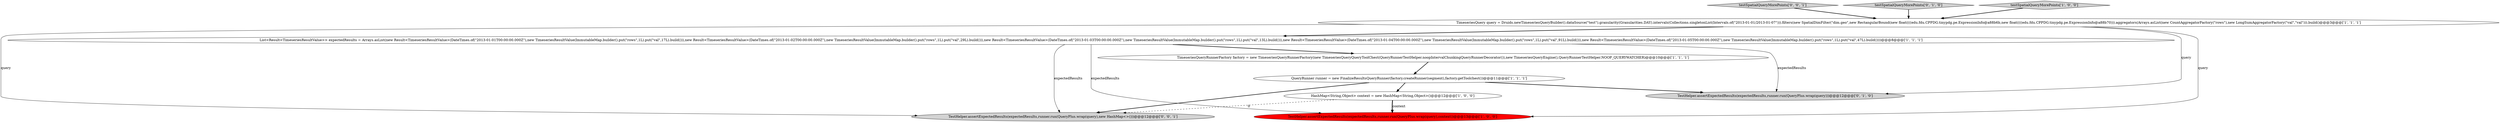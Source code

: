 digraph {
6 [style = filled, label = "QueryRunner runner = new FinalizeResultsQueryRunner(factory.createRunner(segment),factory.getToolchest())@@@11@@@['1', '1', '1']", fillcolor = white, shape = ellipse image = "AAA0AAABBB1BBB"];
9 [style = filled, label = "testSpatialQueryMorePoints['0', '0', '1']", fillcolor = lightgray, shape = diamond image = "AAA0AAABBB3BBB"];
10 [style = filled, label = "TestHelper.assertExpectedResults(expectedResults,runner.run(QueryPlus.wrap(query),new HashMap<>()))@@@12@@@['0', '0', '1']", fillcolor = lightgray, shape = ellipse image = "AAA0AAABBB3BBB"];
7 [style = filled, label = "testSpatialQueryMorePoints['0', '1', '0']", fillcolor = lightgray, shape = diamond image = "AAA0AAABBB2BBB"];
3 [style = filled, label = "HashMap<String,Object> context = new HashMap<String,Object>()@@@12@@@['1', '0', '0']", fillcolor = white, shape = ellipse image = "AAA0AAABBB1BBB"];
0 [style = filled, label = "TestHelper.assertExpectedResults(expectedResults,runner.run(QueryPlus.wrap(query),context))@@@13@@@['1', '0', '0']", fillcolor = red, shape = ellipse image = "AAA1AAABBB1BBB"];
2 [style = filled, label = "TimeseriesQuery query = Druids.newTimeseriesQueryBuilder().dataSource(\"test\").granularity(Granularities.DAY).intervals(Collections.singletonList(Intervals.of(\"2013-01-01/2013-01-07\"))).filters(new SpatialDimFilter(\"dim.geo\",new RectangularBound(new float((((edu.fdu.CPPDG.tinypdg.pe.ExpressionInfo@a88b6b,new float((((edu.fdu.CPPDG.tinypdg.pe.ExpressionInfo@a88b70))).aggregators(Arrays.asList(new CountAggregatorFactory(\"rows\"),new LongSumAggregatorFactory(\"val\",\"val\"))).build()@@@3@@@['1', '1', '1']", fillcolor = white, shape = ellipse image = "AAA0AAABBB1BBB"];
5 [style = filled, label = "TimeseriesQueryRunnerFactory factory = new TimeseriesQueryRunnerFactory(new TimeseriesQueryQueryToolChest(QueryRunnerTestHelper.noopIntervalChunkingQueryRunnerDecorator()),new TimeseriesQueryEngine(),QueryRunnerTestHelper.NOOP_QUERYWATCHER)@@@10@@@['1', '1', '1']", fillcolor = white, shape = ellipse image = "AAA0AAABBB1BBB"];
4 [style = filled, label = "testSpatialQueryMorePoints['1', '0', '0']", fillcolor = lightgray, shape = diamond image = "AAA0AAABBB1BBB"];
8 [style = filled, label = "TestHelper.assertExpectedResults(expectedResults,runner.run(QueryPlus.wrap(query)))@@@12@@@['0', '1', '0']", fillcolor = lightgray, shape = ellipse image = "AAA0AAABBB2BBB"];
1 [style = filled, label = "List<Result<TimeseriesResultValue>> expectedResults = Arrays.asList(new Result<TimeseriesResultValue>(DateTimes.of(\"2013-01-01T00:00:00.000Z\"),new TimeseriesResultValue(ImmutableMap.builder().put(\"rows\",1L).put(\"val\",17L).build())),new Result<TimeseriesResultValue>(DateTimes.of(\"2013-01-02T00:00:00.000Z\"),new TimeseriesResultValue(ImmutableMap.builder().put(\"rows\",1L).put(\"val\",29L).build())),new Result<TimeseriesResultValue>(DateTimes.of(\"2013-01-03T00:00:00.000Z\"),new TimeseriesResultValue(ImmutableMap.builder().put(\"rows\",1L).put(\"val\",13L).build())),new Result<TimeseriesResultValue>(DateTimes.of(\"2013-01-04T00:00:00.000Z\"),new TimeseriesResultValue(ImmutableMap.builder().put(\"rows\",1L).put(\"val\",91L).build())),new Result<TimeseriesResultValue>(DateTimes.of(\"2013-01-05T00:00:00.000Z\"),new TimeseriesResultValue(ImmutableMap.builder().put(\"rows\",1L).put(\"val\",47L).build())))@@@8@@@['1', '1', '1']", fillcolor = white, shape = ellipse image = "AAA0AAABBB1BBB"];
1->5 [style = bold, label=""];
1->8 [style = solid, label="expectedResults"];
6->3 [style = bold, label=""];
3->0 [style = solid, label="context"];
3->10 [style = dashed, label="0"];
4->2 [style = bold, label=""];
1->0 [style = solid, label="expectedResults"];
5->6 [style = bold, label=""];
2->10 [style = solid, label="query"];
2->8 [style = solid, label="query"];
9->2 [style = bold, label=""];
7->2 [style = bold, label=""];
2->0 [style = solid, label="query"];
2->1 [style = bold, label=""];
6->10 [style = bold, label=""];
1->10 [style = solid, label="expectedResults"];
3->0 [style = bold, label=""];
6->8 [style = bold, label=""];
}
